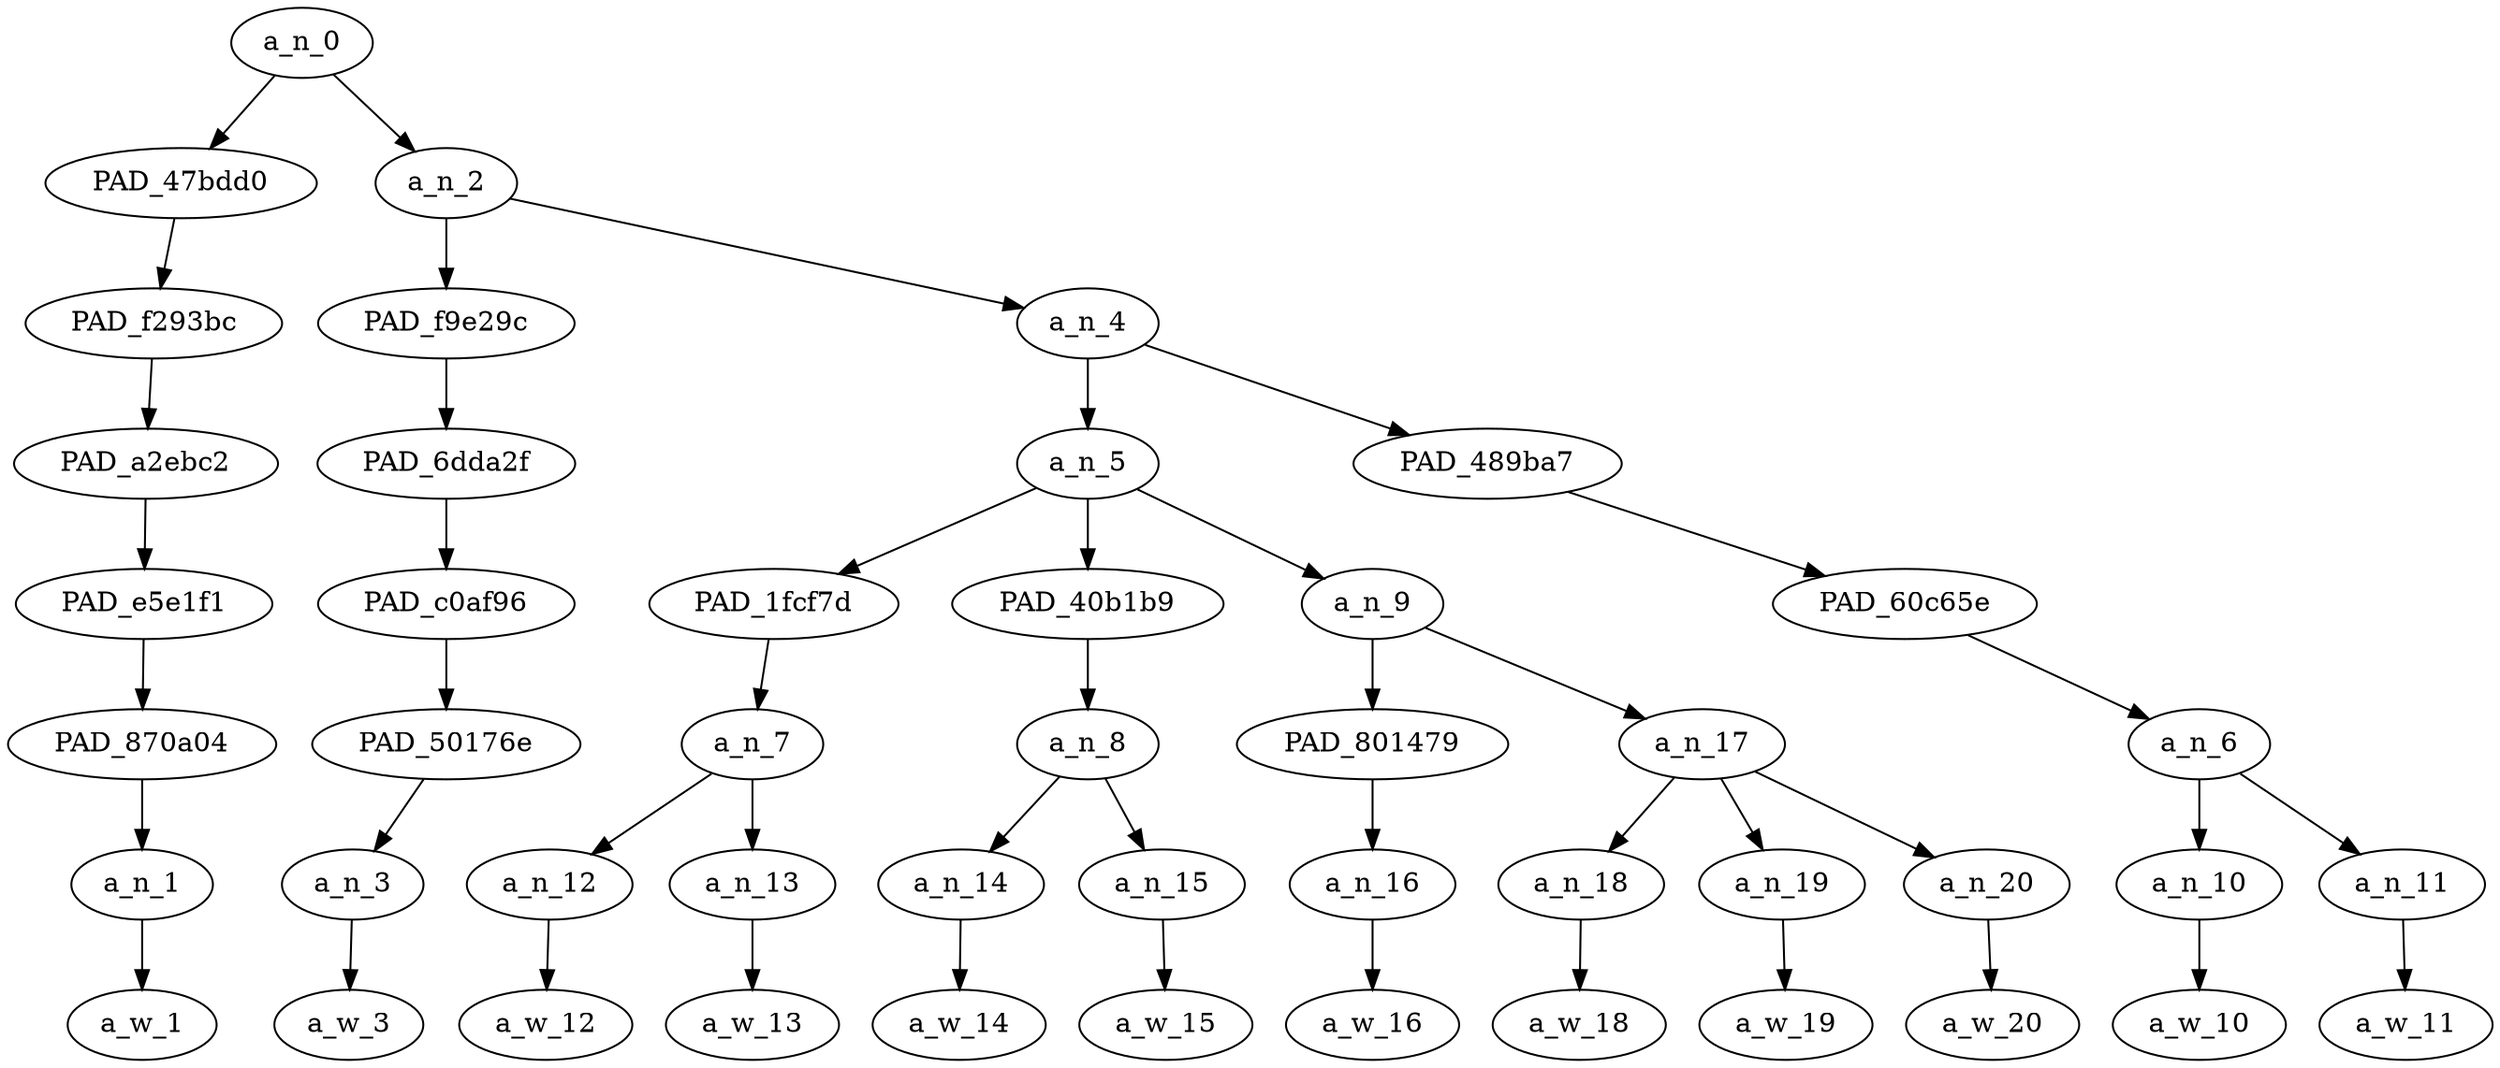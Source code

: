 strict digraph "" {
	a_n_0	[div_dir=1,
		index=0,
		level=7,
		pos="2.1458333333333335,7!",
		text_span="[0, 1, 2, 3, 4, 5, 6, 7, 8, 9, 10, 11]",
		value=1.00000001];
	PAD_47bdd0	[div_dir=-1,
		index=0,
		level=6,
		pos="0.0,6!",
		text_span="[0]",
		value=0.07329794];
	a_n_0 -> PAD_47bdd0;
	a_n_2	[div_dir=1,
		index=1,
		level=6,
		pos="4.291666666666667,6!",
		text_span="[1, 2, 3, 4, 5, 6, 7, 8, 9, 10, 11]",
		value=0.92639210];
	a_n_0 -> a_n_2;
	PAD_f293bc	[div_dir=-1,
		index=0,
		level=5,
		pos="0.0,5!",
		text_span="[0]",
		value=0.07329794];
	PAD_47bdd0 -> PAD_f293bc;
	PAD_a2ebc2	[div_dir=-1,
		index=0,
		level=4,
		pos="0.0,4!",
		text_span="[0]",
		value=0.07329794];
	PAD_f293bc -> PAD_a2ebc2;
	PAD_e5e1f1	[div_dir=-1,
		index=0,
		level=3,
		pos="0.0,3!",
		text_span="[0]",
		value=0.07329794];
	PAD_a2ebc2 -> PAD_e5e1f1;
	PAD_870a04	[div_dir=-1,
		index=0,
		level=2,
		pos="0.0,2!",
		text_span="[0]",
		value=0.07329794];
	PAD_e5e1f1 -> PAD_870a04;
	a_n_1	[div_dir=-1,
		index=0,
		level=1,
		pos="0.0,1!",
		text_span="[0]",
		value=0.07329794];
	PAD_870a04 -> a_n_1;
	a_w_1	[div_dir=0,
		index=0,
		level=0,
		pos="0,0!",
		text_span="[0]",
		value=we];
	a_n_1 -> a_w_1;
	PAD_f9e29c	[div_dir=-1,
		index=1,
		level=5,
		pos="1.0,5!",
		text_span="[1]",
		value=0.08049514];
	a_n_2 -> PAD_f9e29c;
	a_n_4	[div_dir=1,
		index=2,
		level=5,
		pos="7.583333333333334,5!",
		text_span="[2, 3, 4, 5, 6, 7, 8, 9, 10, 11]",
		value=0.84530655];
	a_n_2 -> a_n_4;
	PAD_6dda2f	[div_dir=-1,
		index=1,
		level=4,
		pos="1.0,4!",
		text_span="[1]",
		value=0.08049514];
	PAD_f9e29c -> PAD_6dda2f;
	PAD_c0af96	[div_dir=-1,
		index=1,
		level=3,
		pos="1.0,3!",
		text_span="[1]",
		value=0.08049514];
	PAD_6dda2f -> PAD_c0af96;
	PAD_50176e	[div_dir=-1,
		index=1,
		level=2,
		pos="1.0,2!",
		text_span="[1]",
		value=0.08049514];
	PAD_c0af96 -> PAD_50176e;
	a_n_3	[div_dir=-1,
		index=1,
		level=1,
		pos="1.0,1!",
		text_span="[1]",
		value=0.08049514];
	PAD_50176e -> a_n_3;
	a_w_3	[div_dir=0,
		index=1,
		level=0,
		pos="1,0!",
		text_span="[1]",
		value=need];
	a_n_3 -> a_w_3;
	a_n_5	[div_dir=1,
		index=2,
		level=4,
		pos="4.666666666666667,4!",
		text_span="[2, 3, 4, 5, 6, 7, 8, 9]",
		value=0.64797858];
	a_n_4 -> a_n_5;
	PAD_489ba7	[div_dir=-1,
		index=3,
		level=4,
		pos="10.5,4!",
		text_span="[10, 11]",
		value=0.19645452];
	a_n_4 -> PAD_489ba7;
	PAD_1fcf7d	[div_dir=1,
		index=2,
		level=3,
		pos="2.5,3!",
		text_span="[2, 3]",
		value=0.17761489];
	a_n_5 -> PAD_1fcf7d;
	PAD_40b1b9	[div_dir=1,
		index=3,
		level=3,
		pos="4.5,3!",
		text_span="[4, 5]",
		value=0.14236288];
	a_n_5 -> PAD_40b1b9;
	a_n_9	[div_dir=1,
		index=4,
		level=3,
		pos="7.0,3!",
		text_span="[6, 7, 8, 9]",
		value=0.32696405];
	a_n_5 -> a_n_9;
	a_n_7	[div_dir=1,
		index=2,
		level=2,
		pos="2.5,2!",
		text_span="[2, 3]",
		value=0.17761489];
	PAD_1fcf7d -> a_n_7;
	a_n_12	[div_dir=1,
		index=2,
		level=1,
		pos="2.0,1!",
		text_span="[2]",
		value=0.06844466];
	a_n_7 -> a_n_12;
	a_n_13	[div_dir=-1,
		index=3,
		level=1,
		pos="3.0,1!",
		text_span="[3]",
		value=0.10867560];
	a_n_7 -> a_n_13;
	a_w_12	[div_dir=0,
		index=2,
		level=0,
		pos="2,0!",
		text_span="[2]",
		value=some];
	a_n_12 -> a_w_12;
	a_w_13	[div_dir=0,
		index=3,
		level=0,
		pos="3,0!",
		text_span="[3]",
		value=women];
	a_n_13 -> a_w_13;
	a_n_8	[div_dir=1,
		index=3,
		level=2,
		pos="4.5,2!",
		text_span="[4, 5]",
		value=0.14236288];
	PAD_40b1b9 -> a_n_8;
	a_n_14	[div_dir=1,
		index=4,
		level=1,
		pos="4.0,1!",
		text_span="[4]",
		value=0.07233768];
	a_n_8 -> a_n_14;
	a_n_15	[div_dir=1,
		index=5,
		level=1,
		pos="5.0,1!",
		text_span="[5]",
		value=0.06950309];
	a_n_8 -> a_n_15;
	a_w_14	[div_dir=0,
		index=4,
		level=0,
		pos="4,0!",
		text_span="[4]",
		value=on];
	a_n_14 -> a_w_14;
	a_w_15	[div_dir=0,
		index=5,
		level=0,
		pos="5,0!",
		text_span="[5]",
		value=here];
	a_n_15 -> a_w_15;
	PAD_801479	[div_dir=1,
		index=4,
		level=2,
		pos="6.0,2!",
		text_span="[6]",
		value=0.04544197];
	a_n_9 -> PAD_801479;
	a_n_17	[div_dir=1,
		index=5,
		level=2,
		pos="8.0,2!",
		text_span="[7, 8, 9]",
		value=0.28077438];
	a_n_9 -> a_n_17;
	a_n_16	[div_dir=1,
		index=6,
		level=1,
		pos="6.0,1!",
		text_span="[6]",
		value=0.04544197];
	PAD_801479 -> a_n_16;
	a_w_16	[div_dir=0,
		index=6,
		level=0,
		pos="6,0!",
		text_span="[6]",
		value=with];
	a_n_16 -> a_w_16;
	a_n_18	[div_dir=1,
		index=7,
		level=1,
		pos="7.0,1!",
		text_span="[7]",
		value=0.07060633];
	a_n_17 -> a_n_18;
	a_n_19	[div_dir=-1,
		index=8,
		level=1,
		pos="8.0,1!",
		text_span="[8]",
		value=0.08812197];
	a_n_17 -> a_n_19;
	a_n_20	[div_dir=1,
		index=9,
		level=1,
		pos="9.0,1!",
		text_span="[9]",
		value=0.12123050];
	a_n_17 -> a_n_20;
	a_w_18	[div_dir=0,
		index=7,
		level=0,
		pos="7,0!",
		text_span="[7]",
		value=actual];
	a_n_18 -> a_w_18;
	a_w_19	[div_dir=0,
		index=8,
		level=0,
		pos="8,0!",
		text_span="[8]",
		value=life];
	a_n_19 -> a_w_19;
	a_w_20	[div_dir=0,
		index=9,
		level=0,
		pos="9,0!",
		text_span="[9]",
		value=experiences];
	a_n_20 -> a_w_20;
	PAD_60c65e	[div_dir=-1,
		index=5,
		level=3,
		pos="10.5,3!",
		text_span="[10, 11]",
		value=0.19645452];
	PAD_489ba7 -> PAD_60c65e;
	a_n_6	[div_dir=-1,
		index=6,
		level=2,
		pos="10.5,2!",
		text_span="[10, 11]",
		value=0.19645452];
	PAD_60c65e -> a_n_6;
	a_n_10	[div_dir=1,
		index=10,
		level=1,
		pos="10.0,1!",
		text_span="[10]",
		value=0.05984953];
	a_n_6 -> a_n_10;
	a_n_11	[div_dir=-1,
		index=11,
		level=1,
		pos="11.0,1!",
		text_span="[11]",
		value=0.13648917];
	a_n_6 -> a_n_11;
	a_w_10	[div_dir=0,
		index=10,
		level=0,
		pos="10,0!",
		text_span="[10]",
		value=the];
	a_n_10 -> a_w_10;
	a_w_11	[div_dir=0,
		index=11,
		level=0,
		pos="11,0!",
		text_span="[11]",
		value=bachelor];
	a_n_11 -> a_w_11;
}
